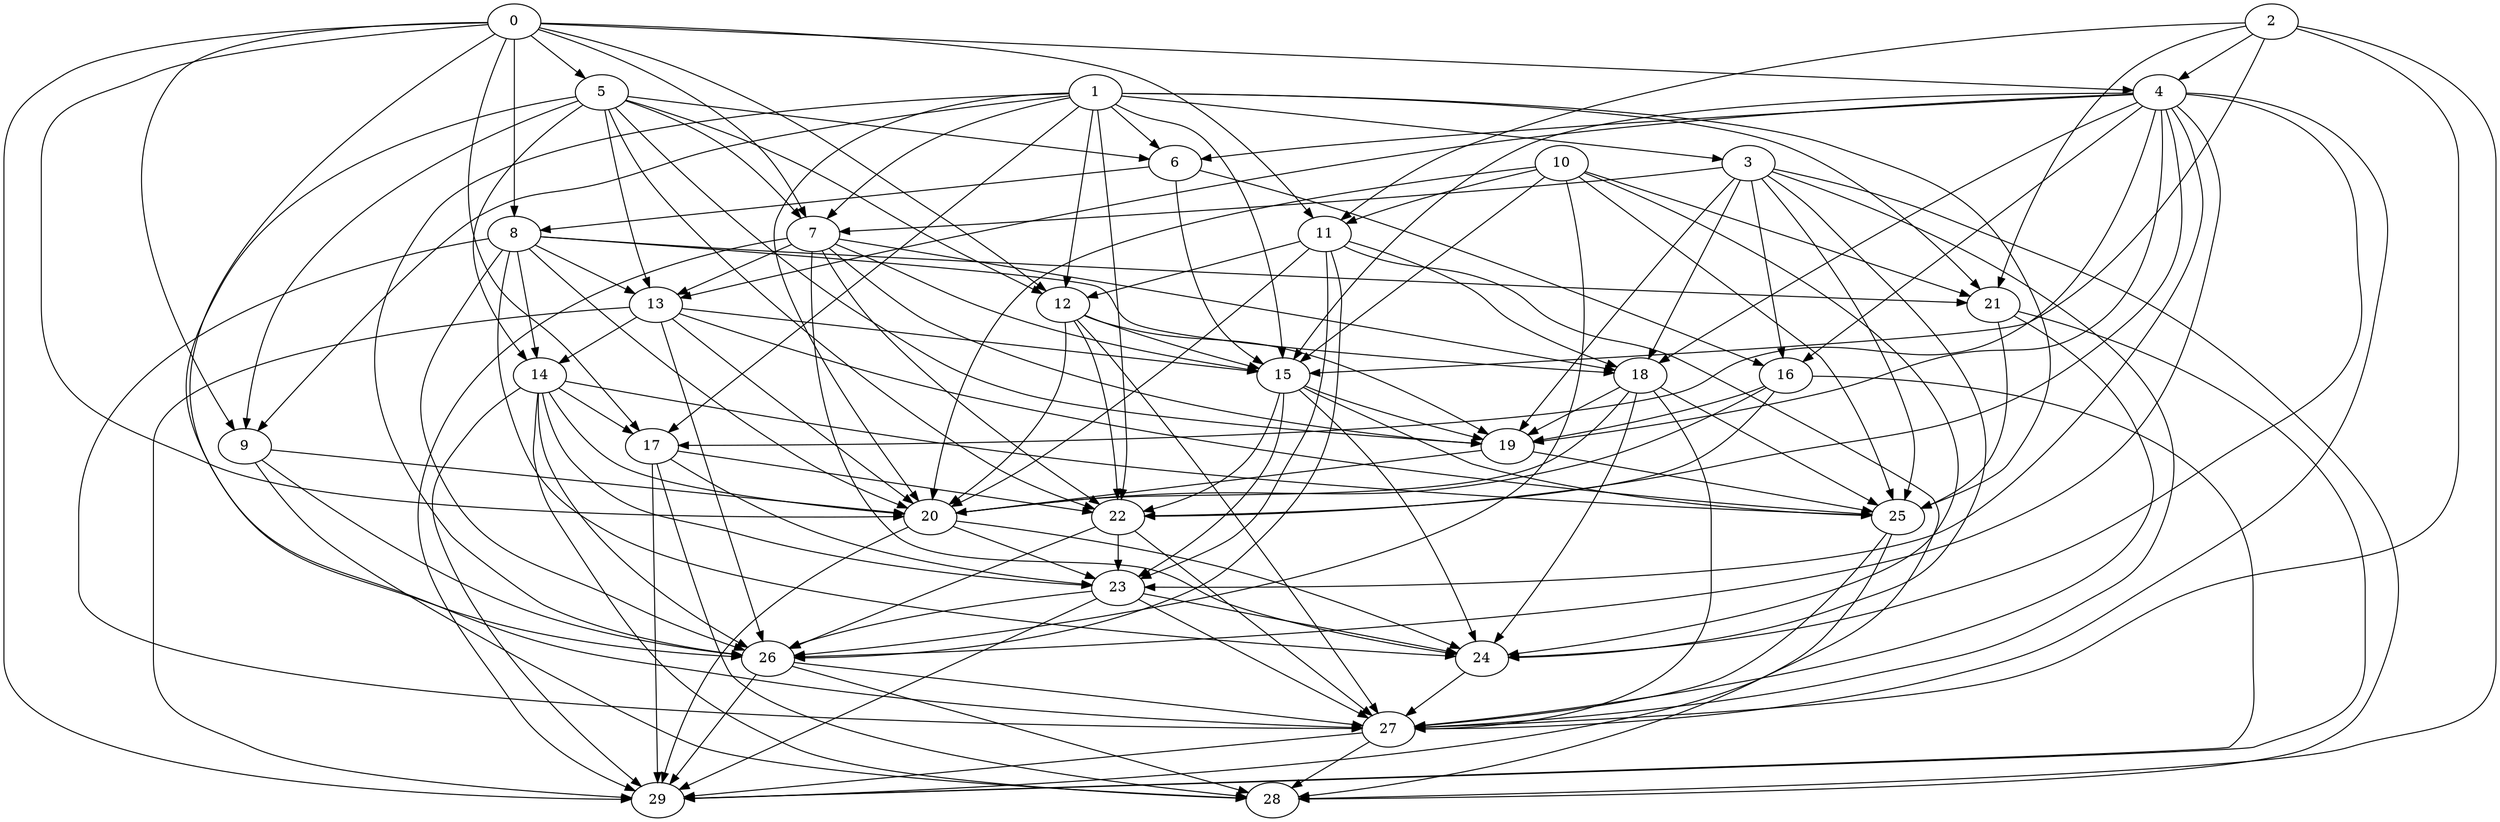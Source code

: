 digraph "Random_Nodes_30_Density_5.03_CCR_0.10_WeightType_Random" {
	graph ["Duplicate states"=0,
		GraphType=Random,
		"Max states in OPEN"=0,
		Modes="120000ms; topo-ordered tasks, ; Pruning: task equivalence, fixed order ready list, ; F-value: ; Optimisation: best schedule length (\
SL) optimisation on equal, ",
		NumberOfTasks=30,
		"Pruned using list schedule length"=3893321,
		"States removed from OPEN"=0,
		TargetSystem="Homogeneous-2",
		"Time to schedule (ms)"=4393,
		"Total idle time"=417,
		"Total schedule length"=4859,
		"Total sequential time"=8990,
		"Total states created"=9208525
	];
	0	["Finish time"=157,
		Processor=0,
		"Start time"=0,
		Weight=157];
	4	["Finish time"=636,
		Processor=0,
		"Start time"=166,
		Weight=470];
	0 -> 4	[Weight=10];
	5	["Finish time"=627,
		Processor=1,
		"Start time"=418,
		Weight=209];
	0 -> 5	[Weight=7];
	8	["Finish time"=1411,
		Processor=1,
		"Start time"=941,
		Weight=470];
	0 -> 8	[Weight=8];
	7	["Finish time"=1734,
		Processor=0,
		"Start time"=1368,
		Weight=366];
	0 -> 7	[Weight=5];
	11	["Finish time"=1881,
		Processor=1,
		"Start time"=1411,
		Weight=470];
	0 -> 11	[Weight=4];
	12	["Finish time"=2403,
		Processor=1,
		"Start time"=2142,
		Weight=261];
	0 -> 12	[Weight=2];
	9	["Finish time"=2873,
		Processor=1,
		"Start time"=2403,
		Weight=470];
	0 -> 9	[Weight=3];
	17	["Finish time"=3082,
		Processor=1,
		"Start time"=2873,
		Weight=209];
	0 -> 17	[Weight=4];
	20	["Finish time"=3512,
		Processor=0,
		"Start time"=3198,
		Weight=314];
	0 -> 20	[Weight=9];
	27	["Finish time"=4441,
		Processor=1,
		"Start time"=4075,
		Weight=366];
	0 -> 27	[Weight=8];
	29	["Finish time"=4548,
		Processor=0,
		"Start time"=4443,
		Weight=105];
	0 -> 29	[Weight=8];
	2	["Finish time"=157,
		Processor=1,
		"Start time"=0,
		Weight=157];
	2 -> 4	[Weight=9];
	2 -> 11	[Weight=5];
	15	["Finish time"=2832,
		Processor=0,
		"Start time"=2466,
		Weight=366];
	2 -> 15	[Weight=7];
	21	["Finish time"=3721,
		Processor=0,
		"Start time"=3512,
		Weight=209];
	2 -> 21	[Weight=9];
	2 -> 27	[Weight=5];
	28	["Finish time"=4859,
		Processor=1,
		"Start time"=4441,
		Weight=418];
	2 -> 28	[Weight=2];
	6	["Finish time"=897,
		Processor=0,
		"Start time"=636,
		Weight=261];
	4 -> 6	[Weight=5];
	13	["Finish time"=2048,
		Processor=0,
		"Start time"=1734,
		Weight=314];
	4 -> 13	[Weight=6];
	4 -> 15	[Weight=6];
	16	["Finish time"=1368,
		Processor=0,
		"Start time"=1054,
		Weight=314];
	4 -> 16	[Weight=5];
	18	["Finish time"=2142,
		Processor=1,
		"Start time"=1881,
		Weight=261];
	4 -> 18	[Weight=4];
	4 -> 17	[Weight=8];
	19	["Finish time"=3198,
		Processor=0,
		"Start time"=2832,
		Weight=366];
	4 -> 19	[Weight=10];
	22	["Finish time"=3552,
		Processor=1,
		"Start time"=3082,
		Weight=470];
	4 -> 22	[Weight=3];
	23	["Finish time"=3657,
		Processor=1,
		"Start time"=3552,
		Weight=105];
	4 -> 23	[Weight=5];
	24	["Finish time"=4075,
		Processor=1,
		"Start time"=3657,
		Weight=418];
	4 -> 24	[Weight=3];
	26	["Finish time"=3878,
		Processor=0,
		"Start time"=3721,
		Weight=157];
	4 -> 26	[Weight=7];
	4 -> 27	[Weight=8];
	1	["Finish time"=418,
		Processor=1,
		"Start time"=157,
		Weight=261];
	1 -> 6	[Weight=6];
	3	["Finish time"=941,
		Processor=1,
		"Start time"=627,
		Weight=314];
	1 -> 3	[Weight=8];
	1 -> 7	[Weight=10];
	1 -> 12	[Weight=2];
	1 -> 15	[Weight=6];
	1 -> 9	[Weight=6];
	1 -> 17	[Weight=5];
	1 -> 22	[Weight=3];
	1 -> 20	[Weight=6];
	1 -> 21	[Weight=2];
	25	["Finish time"=4035,
		Processor=0,
		"Start time"=3878,
		Weight=157];
	1 -> 25	[Weight=5];
	1 -> 26	[Weight=5];
	5 -> 6	[Weight=4];
	5 -> 7	[Weight=4];
	5 -> 13	[Weight=4];
	5 -> 12	[Weight=5];
	14	["Finish time"=2466,
		Processor=0,
		"Start time"=2048,
		Weight=418];
	5 -> 14	[Weight=9];
	5 -> 9	[Weight=3];
	5 -> 19	[Weight=5];
	5 -> 22	[Weight=4];
	5 -> 26	[Weight=7];
	6 -> 8	[Weight=5];
	6 -> 15	[Weight=10];
	6 -> 16	[Weight=10];
	3 -> 7	[Weight=5];
	3 -> 16	[Weight=8];
	3 -> 18	[Weight=10];
	3 -> 19	[Weight=3];
	3 -> 24	[Weight=4];
	3 -> 25	[Weight=3];
	3 -> 27	[Weight=6];
	3 -> 28	[Weight=3];
	10	["Finish time"=1054,
		Processor=0,
		"Start time"=897,
		Weight=157];
	10 -> 11	[Weight=5];
	10 -> 15	[Weight=6];
	10 -> 20	[Weight=2];
	10 -> 24	[Weight=3];
	10 -> 21	[Weight=9];
	10 -> 25	[Weight=10];
	10 -> 26	[Weight=10];
	8 -> 13	[Weight=7];
	8 -> 14	[Weight=10];
	8 -> 18	[Weight=7];
	8 -> 20	[Weight=6];
	8 -> 24	[Weight=6];
	8 -> 21	[Weight=7];
	8 -> 26	[Weight=7];
	8 -> 27	[Weight=9];
	7 -> 13	[Weight=4];
	7 -> 15	[Weight=9];
	7 -> 18	[Weight=4];
	7 -> 19	[Weight=10];
	7 -> 22	[Weight=10];
	7 -> 24	[Weight=6];
	7 -> 29	[Weight=8];
	11 -> 12	[Weight=3];
	11 -> 18	[Weight=2];
	11 -> 20	[Weight=7];
	11 -> 23	[Weight=2];
	11 -> 26	[Weight=4];
	11 -> 29	[Weight=5];
	13 -> 14	[Weight=10];
	13 -> 15	[Weight=10];
	13 -> 20	[Weight=9];
	13 -> 25	[Weight=3];
	13 -> 26	[Weight=2];
	13 -> 29	[Weight=7];
	12 -> 15	[Weight=3];
	12 -> 19	[Weight=5];
	12 -> 22	[Weight=10];
	12 -> 20	[Weight=3];
	12 -> 27	[Weight=3];
	14 -> 17	[Weight=4];
	14 -> 20	[Weight=3];
	14 -> 23	[Weight=2];
	14 -> 25	[Weight=6];
	14 -> 26	[Weight=5];
	14 -> 28	[Weight=2];
	14 -> 29	[Weight=8];
	15 -> 19	[Weight=3];
	15 -> 22	[Weight=2];
	15 -> 23	[Weight=5];
	15 -> 24	[Weight=10];
	15 -> 25	[Weight=6];
	16 -> 19	[Weight=6];
	16 -> 22	[Weight=10];
	16 -> 20	[Weight=8];
	16 -> 29	[Weight=6];
	18 -> 19	[Weight=5];
	18 -> 20	[Weight=4];
	18 -> 24	[Weight=8];
	18 -> 25	[Weight=3];
	18 -> 27	[Weight=9];
	9 -> 20	[Weight=4];
	9 -> 26	[Weight=9];
	9 -> 28	[Weight=6];
	17 -> 22	[Weight=9];
	17 -> 23	[Weight=6];
	17 -> 28	[Weight=2];
	17 -> 29	[Weight=8];
	19 -> 20	[Weight=6];
	19 -> 25	[Weight=4];
	22 -> 23	[Weight=8];
	22 -> 26	[Weight=7];
	22 -> 27	[Weight=5];
	20 -> 23	[Weight=7];
	20 -> 24	[Weight=3];
	20 -> 29	[Weight=5];
	23 -> 24	[Weight=3];
	23 -> 26	[Weight=7];
	23 -> 27	[Weight=6];
	23 -> 29	[Weight=10];
	24 -> 27	[Weight=10];
	21 -> 25	[Weight=9];
	21 -> 27	[Weight=9];
	21 -> 29	[Weight=6];
	25 -> 27	[Weight=4];
	25 -> 28	[Weight=5];
	26 -> 27	[Weight=4];
	26 -> 28	[Weight=10];
	26 -> 29	[Weight=7];
	27 -> 28	[Weight=9];
	27 -> 29	[Weight=2];
}
